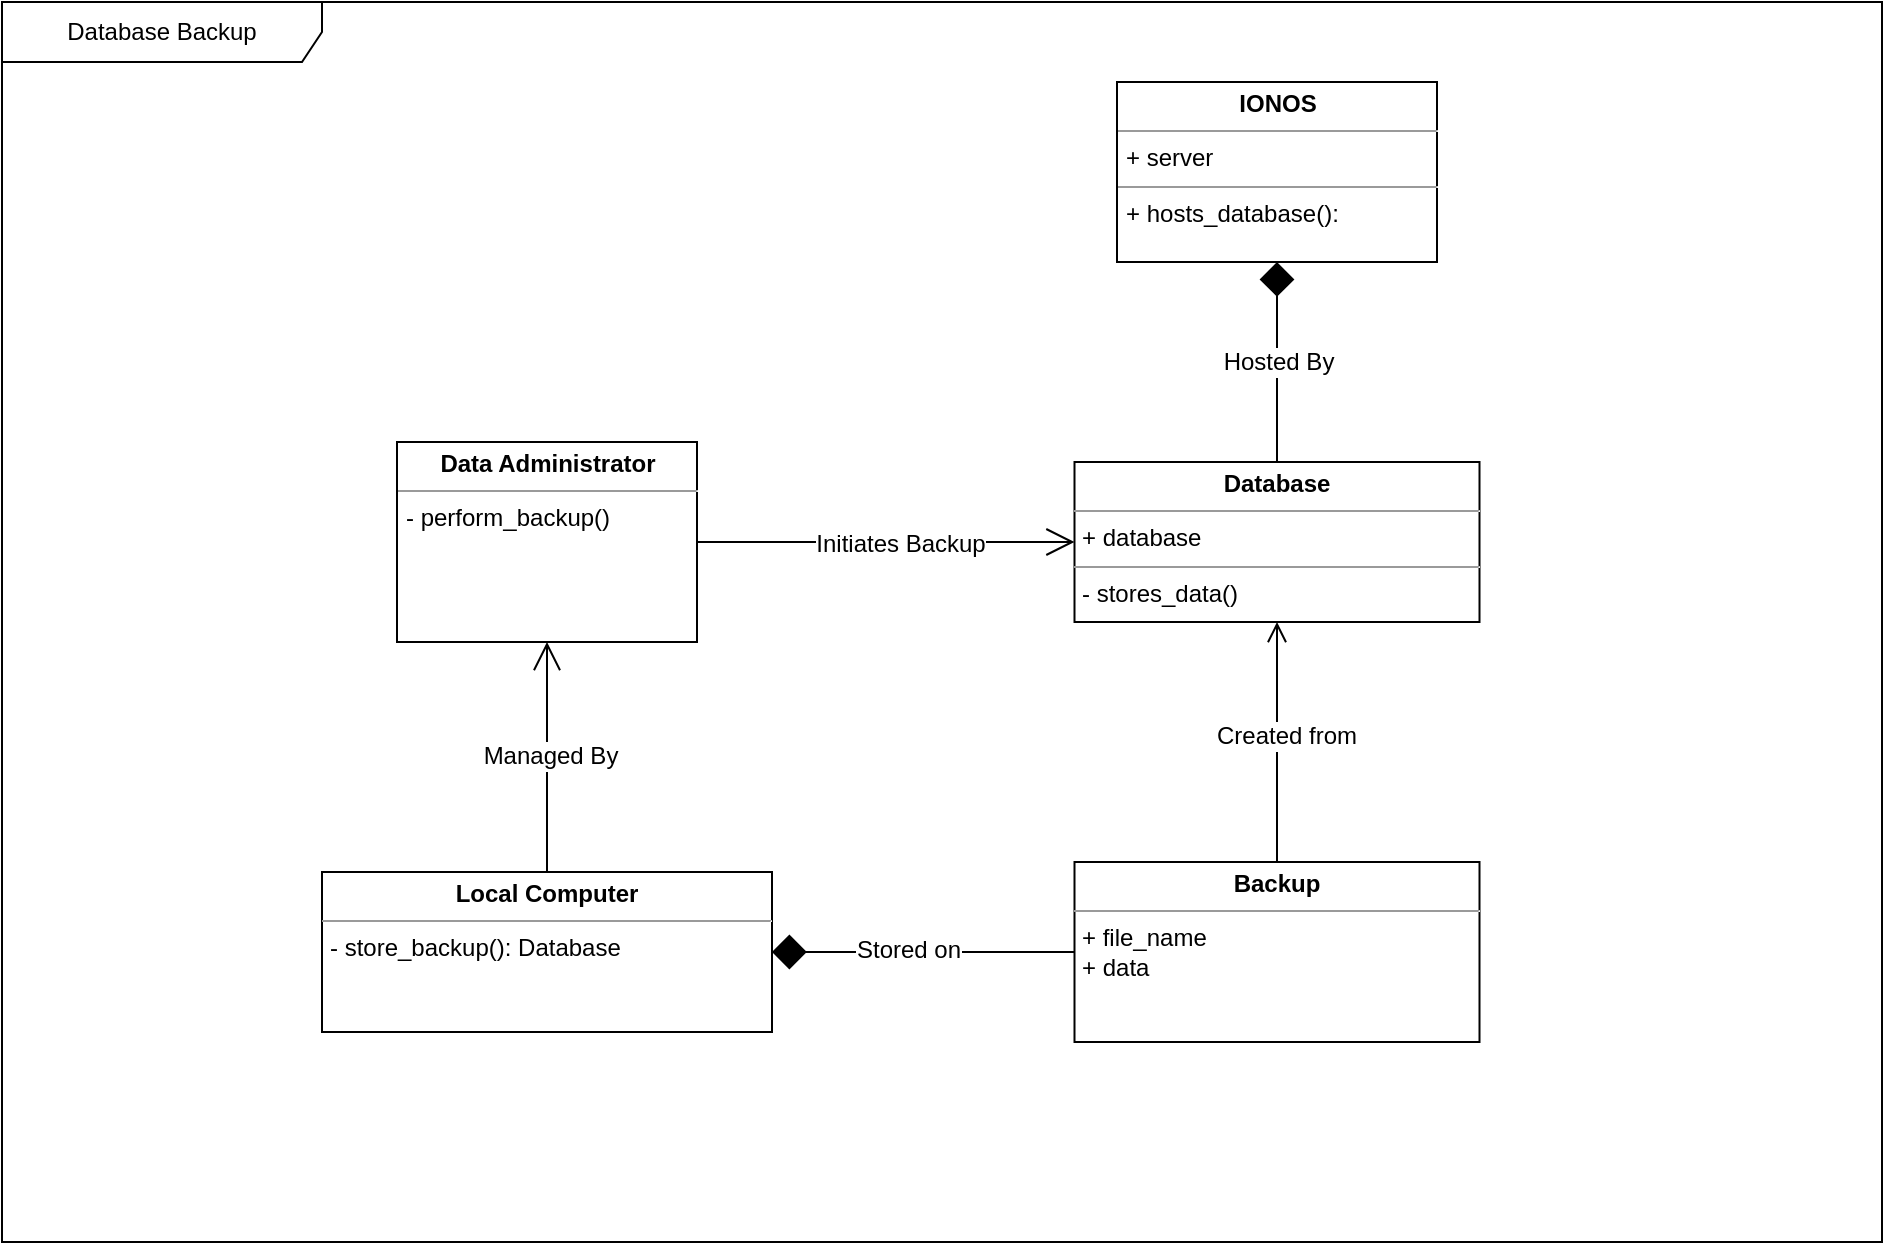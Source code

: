 <mxfile version="24.0.7" type="google">
  <diagram id="C5RBs43oDa-KdzZeNtuy" name="Page-1">
    <mxGraphModel grid="1" page="1" gridSize="11" guides="1" tooltips="1" connect="1" arrows="1" fold="1" pageScale="1" pageWidth="827" pageHeight="1169" math="0" shadow="0">
      <root>
        <mxCell id="WIyWlLk6GJQsqaUBKTNV-0" />
        <mxCell id="WIyWlLk6GJQsqaUBKTNV-1" parent="WIyWlLk6GJQsqaUBKTNV-0" />
        <mxCell id="TP040Tlcrl4FNjaODtHK-0" value="Database Backup" style="shape=umlFrame;whiteSpace=wrap;html=1;pointerEvents=0;recursiveResize=0;container=1;collapsible=0;width=160;" vertex="1" parent="WIyWlLk6GJQsqaUBKTNV-1">
          <mxGeometry x="150" y="150" width="940" height="620" as="geometry" />
        </mxCell>
        <mxCell id="fEn7XarX3QB7JwMR3dkM-20" value="&lt;p style=&quot;margin:0px;margin-top:4px;text-align:center;&quot;&gt;&lt;b&gt;IONOS&lt;/b&gt;&lt;/p&gt;&lt;hr size=&quot;1&quot;&gt;&lt;p style=&quot;margin:0px;margin-left:4px;&quot;&gt;+ server&lt;/p&gt;&lt;hr size=&quot;1&quot;&gt;&lt;p style=&quot;margin:0px;margin-left:4px;&quot;&gt;+ hosts_database():&lt;/p&gt;" style="verticalAlign=top;align=left;overflow=fill;fontSize=12;fontFamily=Helvetica;html=1;whiteSpace=wrap;arcSize=12;" vertex="1" parent="TP040Tlcrl4FNjaODtHK-0">
          <mxGeometry x="557.5" y="40" width="160" height="90" as="geometry" />
        </mxCell>
        <mxCell id="R09IwDenUlxkyBRI5zYL-68" style="edgeStyle=orthogonalEdgeStyle;rounded=0;orthogonalLoop=1;jettySize=auto;html=1;exitX=0.5;exitY=0;exitDx=0;exitDy=0;entryX=0.5;entryY=1;entryDx=0;entryDy=0;endArrow=diamond;endFill=1;endSize=15;arcSize=12;" edge="1" parent="TP040Tlcrl4FNjaODtHK-0" source="fEn7XarX3QB7JwMR3dkM-24" target="fEn7XarX3QB7JwMR3dkM-20">
          <mxGeometry relative="1" as="geometry" />
        </mxCell>
        <mxCell id="R09IwDenUlxkyBRI5zYL-69" value="Hosted By" style="edgeLabel;html=1;align=center;verticalAlign=middle;resizable=0;points=[];arcSize=12;fontSize=12;" connectable="0" vertex="1" parent="R09IwDenUlxkyBRI5zYL-68">
          <mxGeometry x="0.16" y="-4" relative="1" as="geometry">
            <mxPoint x="-4" y="8" as="offset" />
          </mxGeometry>
        </mxCell>
        <mxCell id="fEn7XarX3QB7JwMR3dkM-24" value="&lt;p style=&quot;margin:0px;margin-top:4px;text-align:center;&quot;&gt;&lt;b&gt;Database&lt;/b&gt;&lt;/p&gt;&lt;hr size=&quot;1&quot;&gt;&lt;p style=&quot;margin:0px;margin-left:4px;&quot;&gt;+ database&lt;/p&gt;&lt;hr size=&quot;1&quot;&gt;&lt;p style=&quot;margin:0px;margin-left:4px;&quot;&gt;- stores_data()&lt;/p&gt;" style="verticalAlign=top;align=left;overflow=fill;fontSize=12;fontFamily=Helvetica;html=1;whiteSpace=wrap;arcSize=12;" vertex="1" parent="TP040Tlcrl4FNjaODtHK-0">
          <mxGeometry x="536.25" y="230" width="202.5" height="80" as="geometry" />
        </mxCell>
        <mxCell id="R09IwDenUlxkyBRI5zYL-66" style="edgeStyle=orthogonalEdgeStyle;rounded=0;orthogonalLoop=1;jettySize=auto;html=1;entryX=0;entryY=0.5;entryDx=0;entryDy=0;endArrow=open;endFill=0;arcSize=12;endSize=12;" edge="1" parent="TP040Tlcrl4FNjaODtHK-0" source="R09IwDenUlxkyBRI5zYL-55" target="fEn7XarX3QB7JwMR3dkM-24">
          <mxGeometry relative="1" as="geometry" />
        </mxCell>
        <mxCell id="R09IwDenUlxkyBRI5zYL-67" value="Initiates Backup" style="edgeLabel;html=1;align=center;verticalAlign=middle;resizable=0;points=[];arcSize=12;fontSize=12;" connectable="0" vertex="1" parent="R09IwDenUlxkyBRI5zYL-66">
          <mxGeometry x="0.077" y="-1" relative="1" as="geometry">
            <mxPoint as="offset" />
          </mxGeometry>
        </mxCell>
        <mxCell id="R09IwDenUlxkyBRI5zYL-55" value="&lt;p style=&quot;margin:0px;margin-top:4px;text-align:center;&quot;&gt;&lt;b&gt;Data Administrator&lt;/b&gt;&lt;/p&gt;&lt;hr size=&quot;1&quot;&gt;&lt;p style=&quot;margin:0px;margin-left:4px;&quot;&gt;- perform_backup()&lt;/p&gt;" style="verticalAlign=top;align=left;overflow=fill;fontSize=12;fontFamily=Helvetica;html=1;whiteSpace=wrap;arcSize=12;" vertex="1" parent="TP040Tlcrl4FNjaODtHK-0">
          <mxGeometry x="197.5" y="220" width="150" height="100" as="geometry" />
        </mxCell>
        <mxCell id="R09IwDenUlxkyBRI5zYL-72" style="edgeStyle=orthogonalEdgeStyle;rounded=0;orthogonalLoop=1;jettySize=auto;html=1;exitX=0;exitY=0.5;exitDx=0;exitDy=0;endArrow=diamond;endFill=1;endSize=15;arcSize=12;" edge="1" parent="TP040Tlcrl4FNjaODtHK-0" source="R09IwDenUlxkyBRI5zYL-57" target="R09IwDenUlxkyBRI5zYL-58">
          <mxGeometry relative="1" as="geometry" />
        </mxCell>
        <mxCell id="R09IwDenUlxkyBRI5zYL-73" value="Stored on" style="edgeLabel;html=1;align=center;verticalAlign=middle;resizable=0;points=[];arcSize=12;fontSize=12;" connectable="0" vertex="1" parent="R09IwDenUlxkyBRI5zYL-72">
          <mxGeometry x="0.107" y="-1" relative="1" as="geometry">
            <mxPoint as="offset" />
          </mxGeometry>
        </mxCell>
        <mxCell id="R09IwDenUlxkyBRI5zYL-57" value="&lt;p style=&quot;margin:0px;margin-top:4px;text-align:center;&quot;&gt;&lt;b&gt;Backup&lt;/b&gt;&lt;/p&gt;&lt;hr size=&quot;1&quot;&gt;&lt;p style=&quot;margin:0px;margin-left:4px;&quot;&gt;+ file_name&lt;/p&gt;&lt;p style=&quot;margin:0px;margin-left:4px;&quot;&gt;+ data&lt;/p&gt;&lt;p style=&quot;margin:0px;margin-left:4px;&quot;&gt;&lt;br&gt;&lt;/p&gt;&lt;p style=&quot;margin:0px;margin-left:4px;&quot;&gt;&lt;br&gt;&lt;/p&gt;&lt;hr size=&quot;1&quot;&gt;&lt;p style=&quot;margin:0px;margin-left:4px;&quot;&gt;&lt;br&gt;&lt;/p&gt;" style="verticalAlign=top;align=left;overflow=fill;fontSize=12;fontFamily=Helvetica;html=1;whiteSpace=wrap;arcSize=12;" vertex="1" parent="TP040Tlcrl4FNjaODtHK-0">
          <mxGeometry x="536.25" y="430" width="202.5" height="90" as="geometry" />
        </mxCell>
        <mxCell id="R09IwDenUlxkyBRI5zYL-58" value="&lt;p style=&quot;margin:0px;margin-top:4px;text-align:center;&quot;&gt;&lt;b&gt;Local Computer&lt;br&gt;&lt;/b&gt;&lt;/p&gt;&lt;hr size=&quot;1&quot;&gt;&lt;p style=&quot;margin:0px;margin-left:4px;&quot;&gt;- store_backup(): Database&lt;/p&gt;" style="verticalAlign=top;align=left;overflow=fill;fontSize=12;fontFamily=Helvetica;html=1;whiteSpace=wrap;arcSize=12;" vertex="1" parent="TP040Tlcrl4FNjaODtHK-0">
          <mxGeometry x="160" y="435" width="225" height="80" as="geometry" />
        </mxCell>
        <mxCell id="R09IwDenUlxkyBRI5zYL-75" style="edgeStyle=orthogonalEdgeStyle;rounded=0;orthogonalLoop=1;jettySize=auto;html=1;exitX=0.5;exitY=0;exitDx=0;exitDy=0;entryX=0.5;entryY=1;entryDx=0;entryDy=0;endArrow=open;endFill=0;strokeWidth=1;endSize=12;" edge="1" parent="TP040Tlcrl4FNjaODtHK-0" source="R09IwDenUlxkyBRI5zYL-58" target="R09IwDenUlxkyBRI5zYL-55">
          <mxGeometry relative="1" as="geometry" />
        </mxCell>
        <mxCell id="fEn7XarX3QB7JwMR3dkM-34" value="Managed By" style="edgeLabel;html=1;align=center;verticalAlign=middle;resizable=0;points=[];fontSize=12;" connectable="0" vertex="1" parent="R09IwDenUlxkyBRI5zYL-75">
          <mxGeometry x="0.009" relative="1" as="geometry">
            <mxPoint x="1" as="offset" />
          </mxGeometry>
        </mxCell>
        <mxCell id="jhxa23APQ0KOeYdaIehW-1" value="" style="endArrow=open;startArrow=none;endFill=0;startFill=0;endSize=8;html=1;verticalAlign=bottom;labelBackgroundColor=none;strokeWidth=1;rounded=0;entryX=0.5;entryY=1;entryDx=0;entryDy=0;exitX=0.5;exitY=0;exitDx=0;exitDy=0;" edge="1" parent="TP040Tlcrl4FNjaODtHK-0" source="R09IwDenUlxkyBRI5zYL-57" target="fEn7XarX3QB7JwMR3dkM-24">
          <mxGeometry width="160" relative="1" as="geometry">
            <mxPoint x="411" y="367" as="sourcePoint" />
            <mxPoint x="571" y="367" as="targetPoint" />
          </mxGeometry>
        </mxCell>
        <mxCell id="jhxa23APQ0KOeYdaIehW-2" value="Created from" style="edgeLabel;html=1;align=center;verticalAlign=middle;resizable=0;points=[];arcSize=12;fontSize=12;" connectable="0" vertex="1" parent="TP040Tlcrl4FNjaODtHK-0">
          <mxGeometry x="642" y="367.0" as="geometry" />
        </mxCell>
      </root>
    </mxGraphModel>
  </diagram>
</mxfile>
